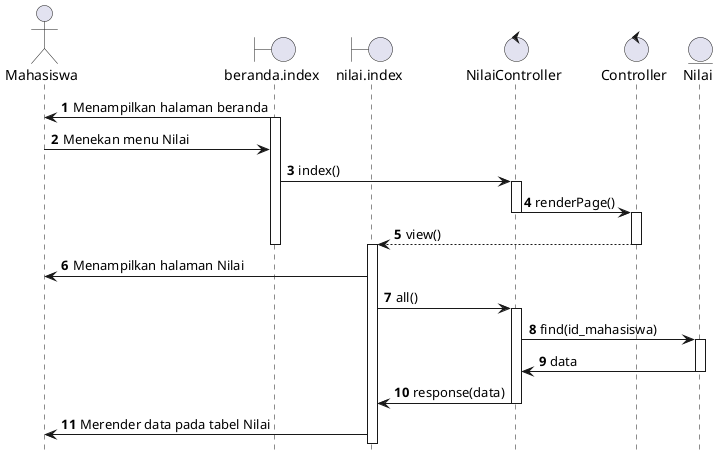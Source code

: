 @startuml sequence_diagram_lihat_nilai
hide footbox
autonumber

actor Mahasiswa
boundary beranda.index
boundary nilai.index
control NilaiController
control Controller
entity Nilai

beranda.index -> Mahasiswa : Menampilkan halaman beranda

activate beranda.index

Mahasiswa -> beranda.index : Menekan menu Nilai

beranda.index -> NilaiController : index()

activate NilaiController

NilaiController -> Controller : renderPage()

deactivate NilaiController

activate Controller

Controller --> nilai.index : view()

deactivate beranda.index

activate nilai.index

deactivate Controller

nilai.index -> Mahasiswa : Menampilkan halaman Nilai

nilai.index -> NilaiController  : all()

activate NilaiController

NilaiController -> Nilai : find(id_mahasiswa)

activate Nilai

Nilai -> NilaiController : data

deactivate Nilai

NilaiController -> nilai.index : response(data)

deactivate NilaiController

nilai.index -> Mahasiswa : Merender data pada tabel Nilai

@enduml